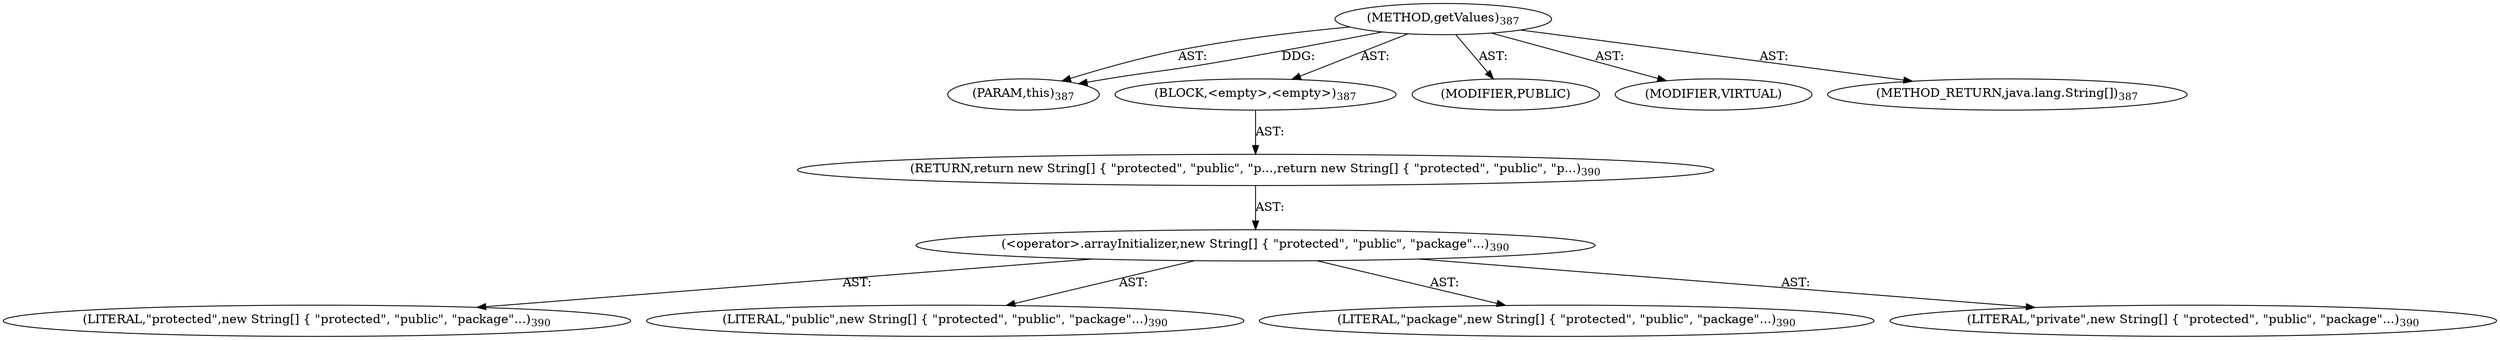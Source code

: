 digraph "getValues" {  
"111669149722" [label = <(METHOD,getValues)<SUB>387</SUB>> ]
"115964117094" [label = <(PARAM,this)<SUB>387</SUB>> ]
"25769803805" [label = <(BLOCK,&lt;empty&gt;,&lt;empty&gt;)<SUB>387</SUB>> ]
"146028888075" [label = <(RETURN,return new String[] { &quot;protected&quot;, &quot;public&quot;, &quot;p...,return new String[] { &quot;protected&quot;, &quot;public&quot;, &quot;p...)<SUB>390</SUB>> ]
"30064771137" [label = <(&lt;operator&gt;.arrayInitializer,new String[] { &quot;protected&quot;, &quot;public&quot;, &quot;package&quot;...)<SUB>390</SUB>> ]
"90194313219" [label = <(LITERAL,&quot;protected&quot;,new String[] { &quot;protected&quot;, &quot;public&quot;, &quot;package&quot;...)<SUB>390</SUB>> ]
"90194313220" [label = <(LITERAL,&quot;public&quot;,new String[] { &quot;protected&quot;, &quot;public&quot;, &quot;package&quot;...)<SUB>390</SUB>> ]
"90194313221" [label = <(LITERAL,&quot;package&quot;,new String[] { &quot;protected&quot;, &quot;public&quot;, &quot;package&quot;...)<SUB>390</SUB>> ]
"90194313222" [label = <(LITERAL,&quot;private&quot;,new String[] { &quot;protected&quot;, &quot;public&quot;, &quot;package&quot;...)<SUB>390</SUB>> ]
"133143986242" [label = <(MODIFIER,PUBLIC)> ]
"133143986243" [label = <(MODIFIER,VIRTUAL)> ]
"128849018906" [label = <(METHOD_RETURN,java.lang.String[])<SUB>387</SUB>> ]
  "111669149722" -> "115964117094"  [ label = "AST: "] 
  "111669149722" -> "25769803805"  [ label = "AST: "] 
  "111669149722" -> "133143986242"  [ label = "AST: "] 
  "111669149722" -> "133143986243"  [ label = "AST: "] 
  "111669149722" -> "128849018906"  [ label = "AST: "] 
  "25769803805" -> "146028888075"  [ label = "AST: "] 
  "146028888075" -> "30064771137"  [ label = "AST: "] 
  "30064771137" -> "90194313219"  [ label = "AST: "] 
  "30064771137" -> "90194313220"  [ label = "AST: "] 
  "30064771137" -> "90194313221"  [ label = "AST: "] 
  "30064771137" -> "90194313222"  [ label = "AST: "] 
  "111669149722" -> "115964117094"  [ label = "DDG: "] 
}

